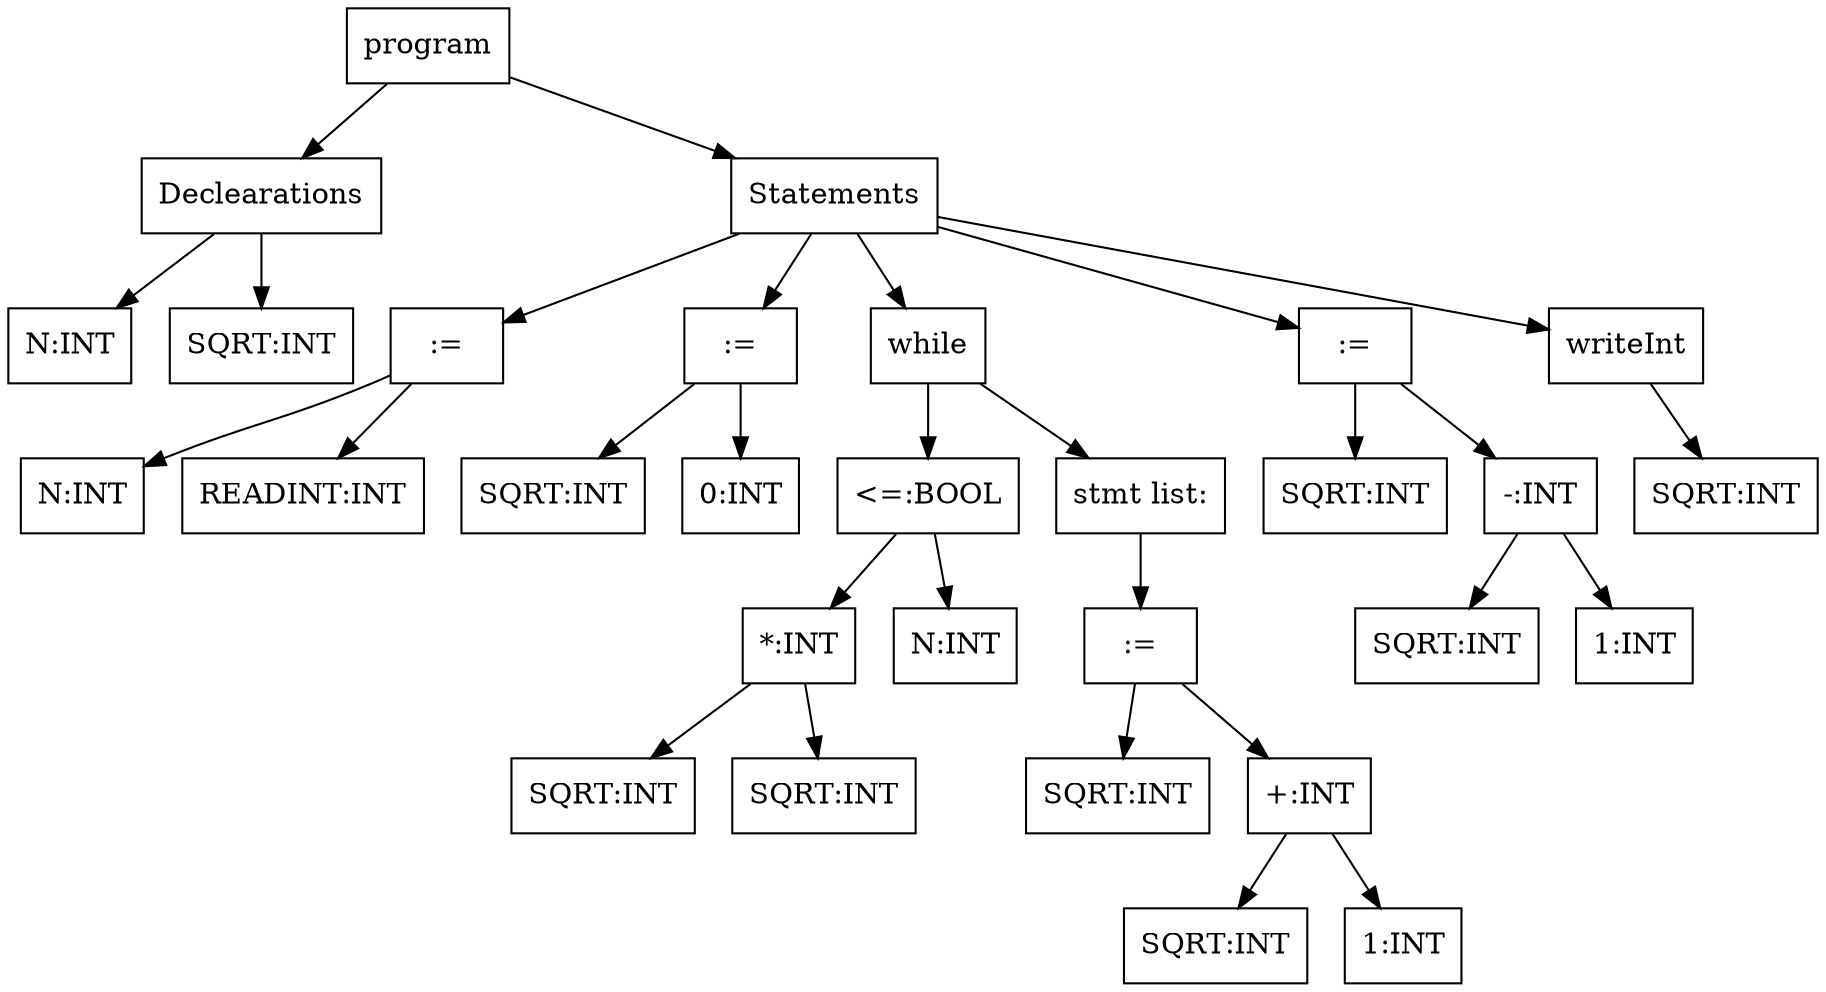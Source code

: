 digraph tl12Ast {
ordering=out;
node [shape = box, style = filled, fillcolor="white"]
n0[label="program"]
n1[label="Declearations"]
n0 -> n1
n3[label="N:INT"]
n1 -> n3
n4[label="SQRT:INT"]
n1 -> n4
n2[label="Statements"]
n0 -> n2
n5[label=":="]
n2 -> n5
n6[label="N:INT"]
n5 -> n6
n7[label="READINT:INT"]
n5 -> n7
n8[label=":="]
n2 -> n8
n9[label="SQRT:INT"]
n8 -> n9
n10[label="0:INT"]
n8 -> n10
n11[label="while"]
n2 -> n11
n12[label="<=:BOOL"]
n11 -> n12
n13[label="*:INT"]
n12 -> n13
n14[label="SQRT:INT"]
n13 -> n14
n15[label="SQRT:INT"]
n13 -> n15
n16[label="N:INT"]
n12 -> n16
n17[label="stmt list:"]
n11 -> n17
n18[label=":="]
n17 -> n18
n19[label="SQRT:INT"]
n18 -> n19
n20[label="+:INT"]
n18 -> n20
n21[label="SQRT:INT"]
n20 -> n21
n22[label="1:INT"]
n20 -> n22
n23[label=":="]
n2 -> n23
n24[label="SQRT:INT"]
n23 -> n24
n25[label="-:INT"]
n23 -> n25
n26[label="SQRT:INT"]
n25 -> n26
n27[label="1:INT"]
n25 -> n27
n28[label="writeInt"]
n2 -> n28
n29[label="SQRT:INT"]
n28 -> n29

}
